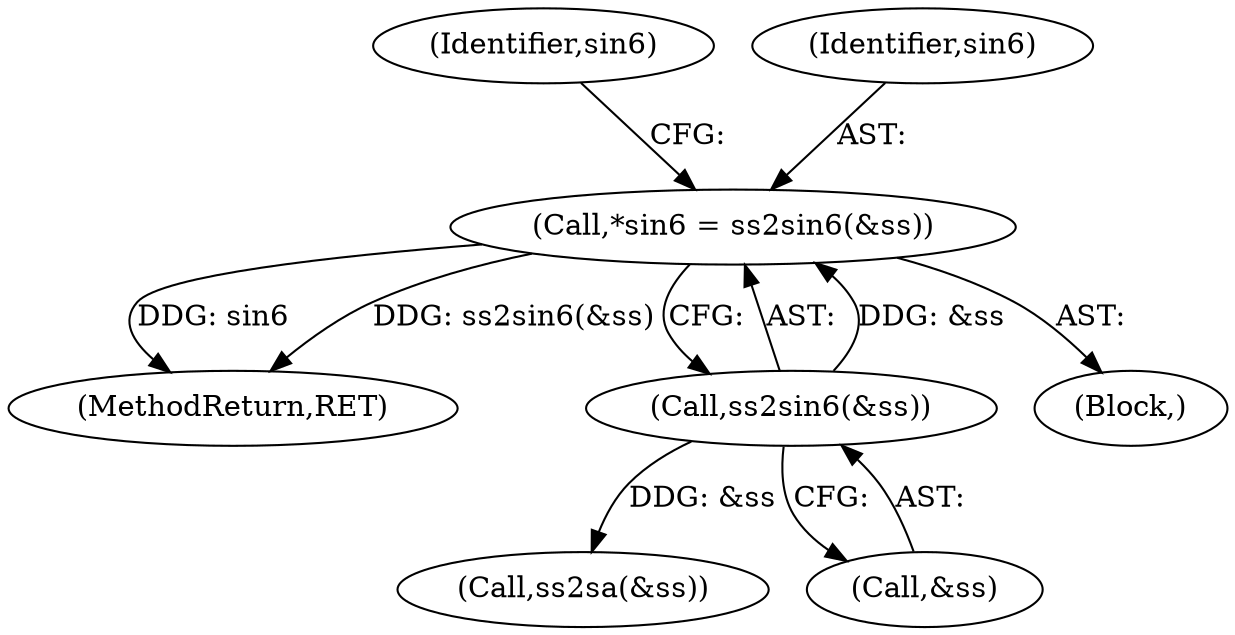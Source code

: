 digraph "0_krb5_cf1a0c411b2668c57c41e9c4efd15ba17b6b322c@pointer" {
"1000729" [label="(Call,*sin6 = ss2sin6(&ss))"];
"1000731" [label="(Call,ss2sin6(&ss))"];
"1001260" [label="(MethodReturn,RET)"];
"1000727" [label="(Block,)"];
"1000736" [label="(Identifier,sin6)"];
"1000730" [label="(Identifier,sin6)"];
"1000729" [label="(Call,*sin6 = ss2sin6(&ss))"];
"1000731" [label="(Call,ss2sin6(&ss))"];
"1000786" [label="(Call,ss2sa(&ss))"];
"1000732" [label="(Call,&ss)"];
"1000729" -> "1000727"  [label="AST: "];
"1000729" -> "1000731"  [label="CFG: "];
"1000730" -> "1000729"  [label="AST: "];
"1000731" -> "1000729"  [label="AST: "];
"1000736" -> "1000729"  [label="CFG: "];
"1000729" -> "1001260"  [label="DDG: sin6"];
"1000729" -> "1001260"  [label="DDG: ss2sin6(&ss)"];
"1000731" -> "1000729"  [label="DDG: &ss"];
"1000731" -> "1000732"  [label="CFG: "];
"1000732" -> "1000731"  [label="AST: "];
"1000731" -> "1000786"  [label="DDG: &ss"];
}
